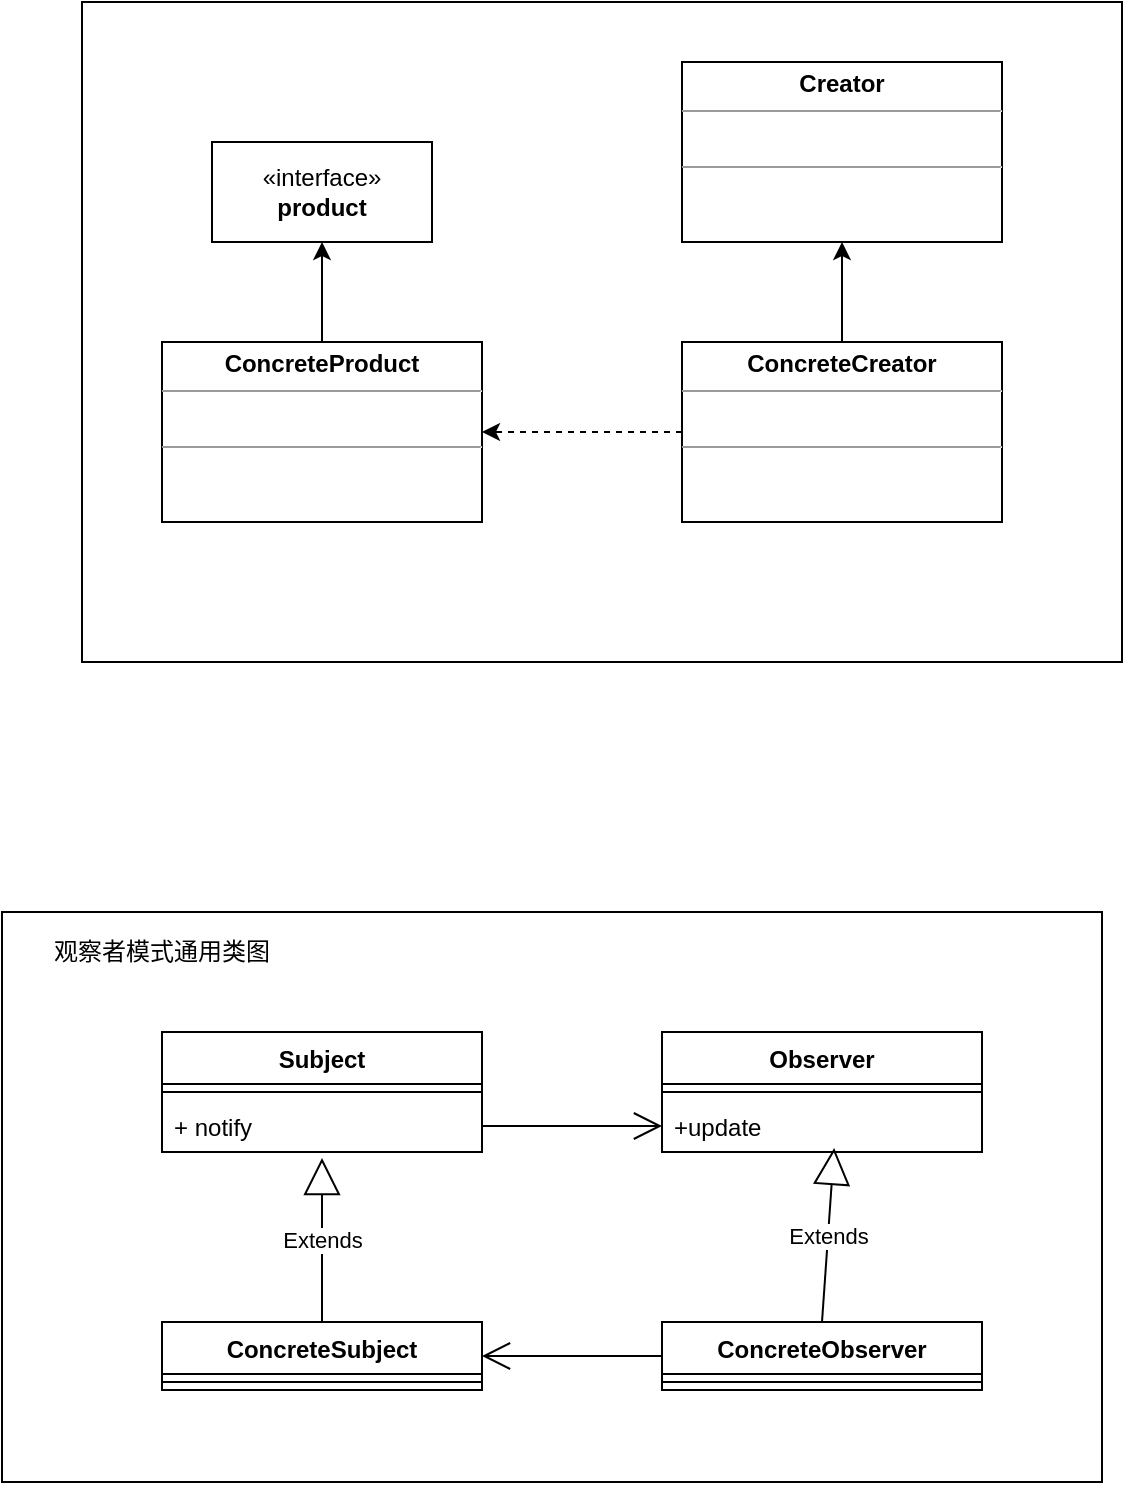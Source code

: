 <mxfile version="22.1.11" type="github">
  <diagram name="第 1 页" id="srfk7w94Q3E7XLc5NIva">
    <mxGraphModel dx="1195" dy="689" grid="1" gridSize="10" guides="1" tooltips="1" connect="1" arrows="1" fold="1" page="1" pageScale="1" pageWidth="827" pageHeight="1169" math="0" shadow="0">
      <root>
        <mxCell id="0" />
        <mxCell id="1" parent="0" />
        <mxCell id="I6xmxKcUqyii3a9Ion-e-21" value="" style="rounded=0;whiteSpace=wrap;html=1;" vertex="1" parent="1">
          <mxGeometry x="20" y="525" width="550" height="285" as="geometry" />
        </mxCell>
        <mxCell id="eSs6ViQh9ZSpM-mepYch-19" value="" style="rounded=0;whiteSpace=wrap;html=1;" parent="1" vertex="1">
          <mxGeometry x="60" y="70" width="520" height="330" as="geometry" />
        </mxCell>
        <mxCell id="eSs6ViQh9ZSpM-mepYch-10" style="edgeStyle=orthogonalEdgeStyle;rounded=0;orthogonalLoop=1;jettySize=auto;html=1;exitX=0.5;exitY=0;exitDx=0;exitDy=0;entryX=0.5;entryY=1;entryDx=0;entryDy=0;" parent="1" source="eSs6ViQh9ZSpM-mepYch-7" target="eSs6ViQh9ZSpM-mepYch-9" edge="1">
          <mxGeometry relative="1" as="geometry" />
        </mxCell>
        <mxCell id="eSs6ViQh9ZSpM-mepYch-7" value="&lt;p style=&quot;margin:0px;margin-top:4px;text-align:center;&quot;&gt;&lt;b&gt;ConcreteProduct&lt;/b&gt;&lt;/p&gt;&lt;hr size=&quot;1&quot;&gt;&lt;p style=&quot;margin:0px;margin-left:4px;&quot;&gt;&lt;br&gt;&lt;/p&gt;&lt;hr size=&quot;1&quot;&gt;&lt;p style=&quot;margin:0px;margin-left:4px;&quot;&gt;&lt;br&gt;&lt;/p&gt;" style="verticalAlign=top;align=left;overflow=fill;fontSize=12;fontFamily=Helvetica;html=1;whiteSpace=wrap;" parent="1" vertex="1">
          <mxGeometry x="100" y="240" width="160" height="90" as="geometry" />
        </mxCell>
        <mxCell id="eSs6ViQh9ZSpM-mepYch-12" style="edgeStyle=orthogonalEdgeStyle;rounded=0;orthogonalLoop=1;jettySize=auto;html=1;exitX=0.5;exitY=0;exitDx=0;exitDy=0;entryX=0.5;entryY=1;entryDx=0;entryDy=0;" parent="1" source="eSs6ViQh9ZSpM-mepYch-8" target="eSs6ViQh9ZSpM-mepYch-11" edge="1">
          <mxGeometry relative="1" as="geometry" />
        </mxCell>
        <mxCell id="eSs6ViQh9ZSpM-mepYch-13" style="edgeStyle=orthogonalEdgeStyle;rounded=0;orthogonalLoop=1;jettySize=auto;html=1;exitX=0;exitY=0.5;exitDx=0;exitDy=0;entryX=1;entryY=0.5;entryDx=0;entryDy=0;dashed=1;" parent="1" source="eSs6ViQh9ZSpM-mepYch-8" target="eSs6ViQh9ZSpM-mepYch-7" edge="1">
          <mxGeometry relative="1" as="geometry" />
        </mxCell>
        <mxCell id="eSs6ViQh9ZSpM-mepYch-8" value="&lt;p style=&quot;margin:0px;margin-top:4px;text-align:center;&quot;&gt;&lt;b&gt;ConcreteCreator&lt;/b&gt;&lt;/p&gt;&lt;hr size=&quot;1&quot;&gt;&lt;p style=&quot;margin:0px;margin-left:4px;&quot;&gt;&lt;br&gt;&lt;/p&gt;&lt;hr size=&quot;1&quot;&gt;&lt;p style=&quot;margin:0px;margin-left:4px;&quot;&gt;&lt;br&gt;&lt;/p&gt;" style="verticalAlign=top;align=left;overflow=fill;fontSize=12;fontFamily=Helvetica;html=1;whiteSpace=wrap;" parent="1" vertex="1">
          <mxGeometry x="360" y="240" width="160" height="90" as="geometry" />
        </mxCell>
        <mxCell id="eSs6ViQh9ZSpM-mepYch-9" value="«interface»&lt;br&gt;&lt;b&gt;product&lt;/b&gt;" style="html=1;whiteSpace=wrap;" parent="1" vertex="1">
          <mxGeometry x="125" y="140" width="110" height="50" as="geometry" />
        </mxCell>
        <mxCell id="eSs6ViQh9ZSpM-mepYch-11" value="&lt;p style=&quot;margin:0px;margin-top:4px;text-align:center;&quot;&gt;&lt;b&gt;Creator&lt;/b&gt;&lt;/p&gt;&lt;hr size=&quot;1&quot;&gt;&lt;p style=&quot;margin:0px;margin-left:4px;&quot;&gt;&lt;br&gt;&lt;/p&gt;&lt;hr size=&quot;1&quot;&gt;&lt;p style=&quot;margin:0px;margin-left:4px;&quot;&gt;&lt;br&gt;&lt;/p&gt;" style="verticalAlign=top;align=left;overflow=fill;fontSize=12;fontFamily=Helvetica;html=1;whiteSpace=wrap;" parent="1" vertex="1">
          <mxGeometry x="360" y="100" width="160" height="90" as="geometry" />
        </mxCell>
        <mxCell id="I6xmxKcUqyii3a9Ion-e-1" value="Subject" style="swimlane;fontStyle=1;align=center;verticalAlign=top;childLayout=stackLayout;horizontal=1;startSize=26;horizontalStack=0;resizeParent=1;resizeParentMax=0;resizeLast=0;collapsible=1;marginBottom=0;whiteSpace=wrap;html=1;" vertex="1" parent="1">
          <mxGeometry x="100" y="585" width="160" height="60" as="geometry" />
        </mxCell>
        <mxCell id="I6xmxKcUqyii3a9Ion-e-3" value="" style="line;strokeWidth=1;fillColor=none;align=left;verticalAlign=middle;spacingTop=-1;spacingLeft=3;spacingRight=3;rotatable=0;labelPosition=right;points=[];portConstraint=eastwest;strokeColor=inherit;" vertex="1" parent="I6xmxKcUqyii3a9Ion-e-1">
          <mxGeometry y="26" width="160" height="8" as="geometry" />
        </mxCell>
        <mxCell id="I6xmxKcUqyii3a9Ion-e-4" value="+ notify" style="text;strokeColor=none;fillColor=none;align=left;verticalAlign=top;spacingLeft=4;spacingRight=4;overflow=hidden;rotatable=0;points=[[0,0.5],[1,0.5]];portConstraint=eastwest;whiteSpace=wrap;html=1;" vertex="1" parent="I6xmxKcUqyii3a9Ion-e-1">
          <mxGeometry y="34" width="160" height="26" as="geometry" />
        </mxCell>
        <mxCell id="I6xmxKcUqyii3a9Ion-e-5" value="Observer" style="swimlane;fontStyle=1;align=center;verticalAlign=top;childLayout=stackLayout;horizontal=1;startSize=26;horizontalStack=0;resizeParent=1;resizeParentMax=0;resizeLast=0;collapsible=1;marginBottom=0;whiteSpace=wrap;html=1;" vertex="1" parent="1">
          <mxGeometry x="350" y="585" width="160" height="60" as="geometry" />
        </mxCell>
        <mxCell id="I6xmxKcUqyii3a9Ion-e-6" value="" style="line;strokeWidth=1;fillColor=none;align=left;verticalAlign=middle;spacingTop=-1;spacingLeft=3;spacingRight=3;rotatable=0;labelPosition=right;points=[];portConstraint=eastwest;strokeColor=inherit;" vertex="1" parent="I6xmxKcUqyii3a9Ion-e-5">
          <mxGeometry y="26" width="160" height="8" as="geometry" />
        </mxCell>
        <mxCell id="I6xmxKcUqyii3a9Ion-e-7" value="+update" style="text;strokeColor=none;fillColor=none;align=left;verticalAlign=top;spacingLeft=4;spacingRight=4;overflow=hidden;rotatable=0;points=[[0,0.5],[1,0.5]];portConstraint=eastwest;whiteSpace=wrap;html=1;" vertex="1" parent="I6xmxKcUqyii3a9Ion-e-5">
          <mxGeometry y="34" width="160" height="26" as="geometry" />
        </mxCell>
        <mxCell id="I6xmxKcUqyii3a9Ion-e-8" value="ConcreteSubject" style="swimlane;fontStyle=1;align=center;verticalAlign=top;childLayout=stackLayout;horizontal=1;startSize=26;horizontalStack=0;resizeParent=1;resizeParentMax=0;resizeLast=0;collapsible=1;marginBottom=0;whiteSpace=wrap;html=1;" vertex="1" parent="1">
          <mxGeometry x="100" y="730" width="160" height="34" as="geometry" />
        </mxCell>
        <mxCell id="I6xmxKcUqyii3a9Ion-e-9" value="" style="line;strokeWidth=1;fillColor=none;align=left;verticalAlign=middle;spacingTop=-1;spacingLeft=3;spacingRight=3;rotatable=0;labelPosition=right;points=[];portConstraint=eastwest;strokeColor=inherit;" vertex="1" parent="I6xmxKcUqyii3a9Ion-e-8">
          <mxGeometry y="26" width="160" height="8" as="geometry" />
        </mxCell>
        <mxCell id="I6xmxKcUqyii3a9Ion-e-11" value="ConcreteObserver" style="swimlane;fontStyle=1;align=center;verticalAlign=top;childLayout=stackLayout;horizontal=1;startSize=26;horizontalStack=0;resizeParent=1;resizeParentMax=0;resizeLast=0;collapsible=1;marginBottom=0;whiteSpace=wrap;html=1;" vertex="1" parent="1">
          <mxGeometry x="350" y="730" width="160" height="34" as="geometry" />
        </mxCell>
        <mxCell id="I6xmxKcUqyii3a9Ion-e-12" value="" style="line;strokeWidth=1;fillColor=none;align=left;verticalAlign=middle;spacingTop=-1;spacingLeft=3;spacingRight=3;rotatable=0;labelPosition=right;points=[];portConstraint=eastwest;strokeColor=inherit;" vertex="1" parent="I6xmxKcUqyii3a9Ion-e-11">
          <mxGeometry y="26" width="160" height="8" as="geometry" />
        </mxCell>
        <mxCell id="I6xmxKcUqyii3a9Ion-e-16" value="" style="endArrow=open;endFill=1;endSize=12;html=1;rounded=0;exitX=1;exitY=0.5;exitDx=0;exitDy=0;entryX=0;entryY=0.5;entryDx=0;entryDy=0;" edge="1" parent="1" source="I6xmxKcUqyii3a9Ion-e-4" target="I6xmxKcUqyii3a9Ion-e-7">
          <mxGeometry width="160" relative="1" as="geometry">
            <mxPoint x="370" y="670" as="sourcePoint" />
            <mxPoint x="530" y="670" as="targetPoint" />
          </mxGeometry>
        </mxCell>
        <mxCell id="I6xmxKcUqyii3a9Ion-e-17" value="Extends" style="endArrow=block;endSize=16;endFill=0;html=1;rounded=0;exitX=0.5;exitY=0;exitDx=0;exitDy=0;entryX=0.5;entryY=1.115;entryDx=0;entryDy=0;entryPerimeter=0;" edge="1" parent="1" source="I6xmxKcUqyii3a9Ion-e-8" target="I6xmxKcUqyii3a9Ion-e-4">
          <mxGeometry width="160" relative="1" as="geometry">
            <mxPoint x="370" y="670" as="sourcePoint" />
            <mxPoint x="530" y="670" as="targetPoint" />
          </mxGeometry>
        </mxCell>
        <mxCell id="I6xmxKcUqyii3a9Ion-e-18" value="Extends" style="endArrow=block;endSize=16;endFill=0;html=1;rounded=0;entryX=0.538;entryY=0.923;entryDx=0;entryDy=0;entryPerimeter=0;exitX=0.5;exitY=0;exitDx=0;exitDy=0;" edge="1" parent="1" source="I6xmxKcUqyii3a9Ion-e-11" target="I6xmxKcUqyii3a9Ion-e-7">
          <mxGeometry width="160" relative="1" as="geometry">
            <mxPoint x="330" y="870" as="sourcePoint" />
            <mxPoint x="490" y="870" as="targetPoint" />
          </mxGeometry>
        </mxCell>
        <mxCell id="I6xmxKcUqyii3a9Ion-e-19" value="" style="endArrow=open;endFill=1;endSize=12;html=1;rounded=0;entryX=1;entryY=0.5;entryDx=0;entryDy=0;exitX=0;exitY=0.5;exitDx=0;exitDy=0;" edge="1" parent="1" source="I6xmxKcUqyii3a9Ion-e-11" target="I6xmxKcUqyii3a9Ion-e-8">
          <mxGeometry width="160" relative="1" as="geometry">
            <mxPoint x="370" y="670" as="sourcePoint" />
            <mxPoint x="530" y="670" as="targetPoint" />
          </mxGeometry>
        </mxCell>
        <mxCell id="I6xmxKcUqyii3a9Ion-e-22" value="观察者模式通用类图" style="text;html=1;strokeColor=none;fillColor=none;align=center;verticalAlign=middle;whiteSpace=wrap;rounded=0;" vertex="1" parent="1">
          <mxGeometry x="40" y="530" width="120" height="30" as="geometry" />
        </mxCell>
      </root>
    </mxGraphModel>
  </diagram>
</mxfile>
